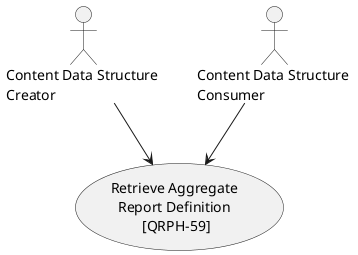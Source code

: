 @startuml
:Content Data Structure \nCreator: --> (QRPH-59)
:Content Data Structure \nConsumer: --> (QRPH-59)
(Retrieve Aggregate \nReport Definition \n[QRPH-59]) as (QRPH-59)
@enduml